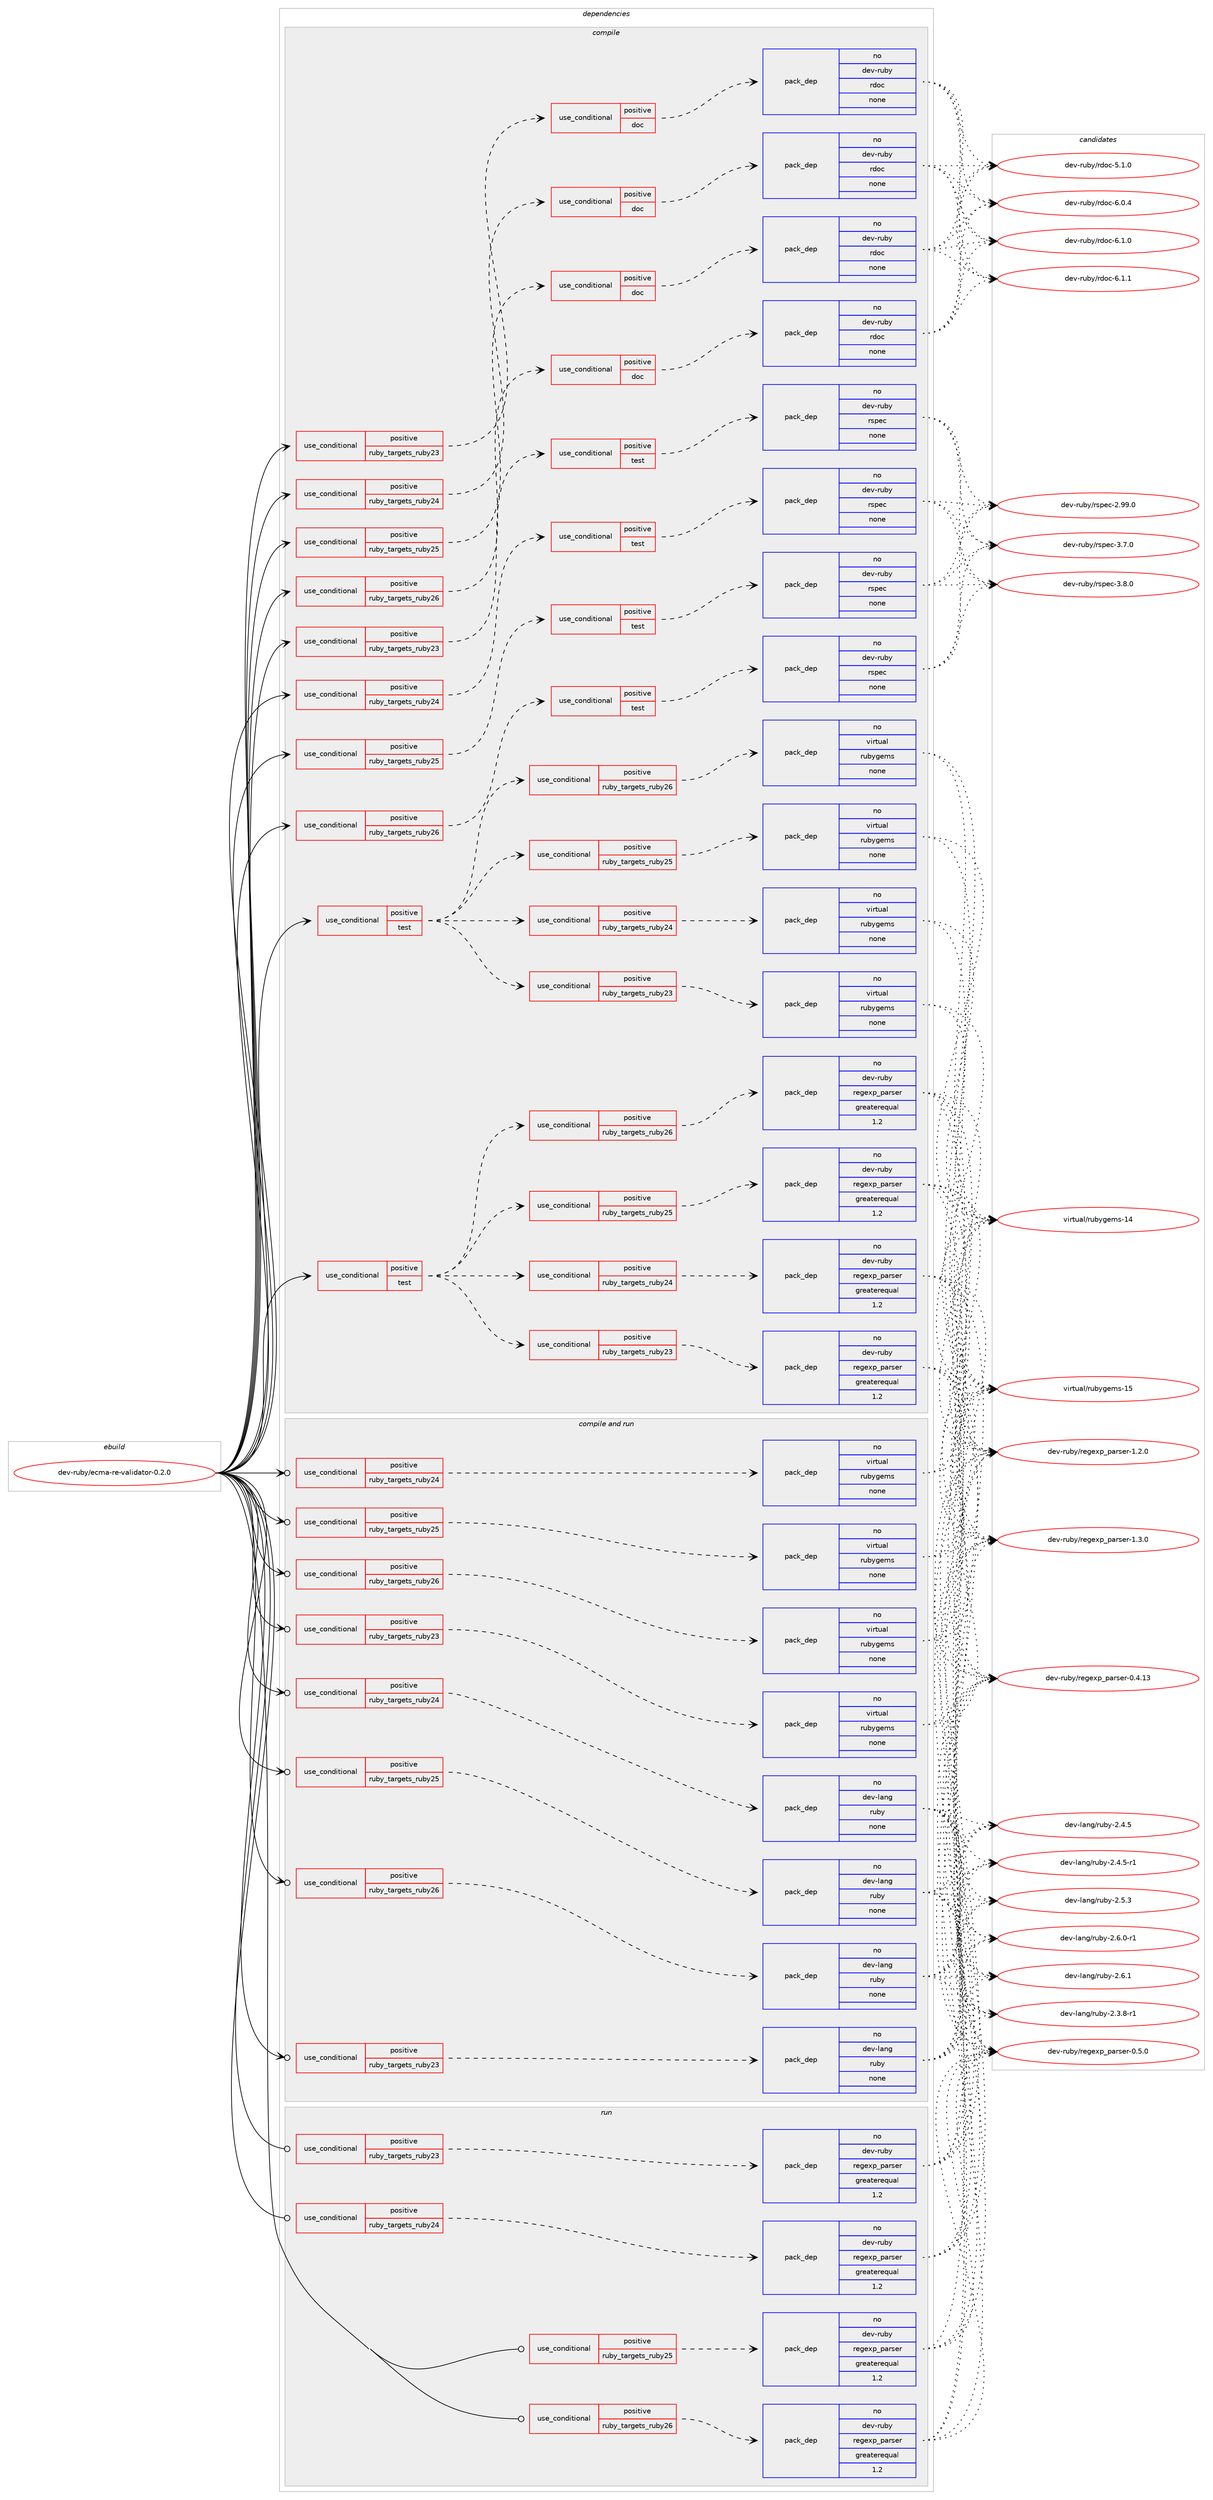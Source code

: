 digraph prolog {

# *************
# Graph options
# *************

newrank=true;
concentrate=true;
compound=true;
graph [rankdir=LR,fontname=Helvetica,fontsize=10,ranksep=1.5];#, ranksep=2.5, nodesep=0.2];
edge  [arrowhead=vee];
node  [fontname=Helvetica,fontsize=10];

# **********
# The ebuild
# **********

subgraph cluster_leftcol {
color=gray;
rank=same;
label=<<i>ebuild</i>>;
id [label="dev-ruby/ecma-re-validator-0.2.0", color=red, width=4, href="../dev-ruby/ecma-re-validator-0.2.0.svg"];
}

# ****************
# The dependencies
# ****************

subgraph cluster_midcol {
color=gray;
label=<<i>dependencies</i>>;
subgraph cluster_compile {
fillcolor="#eeeeee";
style=filled;
label=<<i>compile</i>>;
subgraph cond398666 {
dependency1491118 [label=<<TABLE BORDER="0" CELLBORDER="1" CELLSPACING="0" CELLPADDING="4"><TR><TD ROWSPAN="3" CELLPADDING="10">use_conditional</TD></TR><TR><TD>positive</TD></TR><TR><TD>ruby_targets_ruby23</TD></TR></TABLE>>, shape=none, color=red];
subgraph cond398667 {
dependency1491119 [label=<<TABLE BORDER="0" CELLBORDER="1" CELLSPACING="0" CELLPADDING="4"><TR><TD ROWSPAN="3" CELLPADDING="10">use_conditional</TD></TR><TR><TD>positive</TD></TR><TR><TD>doc</TD></TR></TABLE>>, shape=none, color=red];
subgraph pack1069008 {
dependency1491120 [label=<<TABLE BORDER="0" CELLBORDER="1" CELLSPACING="0" CELLPADDING="4" WIDTH="220"><TR><TD ROWSPAN="6" CELLPADDING="30">pack_dep</TD></TR><TR><TD WIDTH="110">no</TD></TR><TR><TD>dev-ruby</TD></TR><TR><TD>rdoc</TD></TR><TR><TD>none</TD></TR><TR><TD></TD></TR></TABLE>>, shape=none, color=blue];
}
dependency1491119:e -> dependency1491120:w [weight=20,style="dashed",arrowhead="vee"];
}
dependency1491118:e -> dependency1491119:w [weight=20,style="dashed",arrowhead="vee"];
}
id:e -> dependency1491118:w [weight=20,style="solid",arrowhead="vee"];
subgraph cond398668 {
dependency1491121 [label=<<TABLE BORDER="0" CELLBORDER="1" CELLSPACING="0" CELLPADDING="4"><TR><TD ROWSPAN="3" CELLPADDING="10">use_conditional</TD></TR><TR><TD>positive</TD></TR><TR><TD>ruby_targets_ruby23</TD></TR></TABLE>>, shape=none, color=red];
subgraph cond398669 {
dependency1491122 [label=<<TABLE BORDER="0" CELLBORDER="1" CELLSPACING="0" CELLPADDING="4"><TR><TD ROWSPAN="3" CELLPADDING="10">use_conditional</TD></TR><TR><TD>positive</TD></TR><TR><TD>test</TD></TR></TABLE>>, shape=none, color=red];
subgraph pack1069009 {
dependency1491123 [label=<<TABLE BORDER="0" CELLBORDER="1" CELLSPACING="0" CELLPADDING="4" WIDTH="220"><TR><TD ROWSPAN="6" CELLPADDING="30">pack_dep</TD></TR><TR><TD WIDTH="110">no</TD></TR><TR><TD>dev-ruby</TD></TR><TR><TD>rspec</TD></TR><TR><TD>none</TD></TR><TR><TD></TD></TR></TABLE>>, shape=none, color=blue];
}
dependency1491122:e -> dependency1491123:w [weight=20,style="dashed",arrowhead="vee"];
}
dependency1491121:e -> dependency1491122:w [weight=20,style="dashed",arrowhead="vee"];
}
id:e -> dependency1491121:w [weight=20,style="solid",arrowhead="vee"];
subgraph cond398670 {
dependency1491124 [label=<<TABLE BORDER="0" CELLBORDER="1" CELLSPACING="0" CELLPADDING="4"><TR><TD ROWSPAN="3" CELLPADDING="10">use_conditional</TD></TR><TR><TD>positive</TD></TR><TR><TD>ruby_targets_ruby24</TD></TR></TABLE>>, shape=none, color=red];
subgraph cond398671 {
dependency1491125 [label=<<TABLE BORDER="0" CELLBORDER="1" CELLSPACING="0" CELLPADDING="4"><TR><TD ROWSPAN="3" CELLPADDING="10">use_conditional</TD></TR><TR><TD>positive</TD></TR><TR><TD>doc</TD></TR></TABLE>>, shape=none, color=red];
subgraph pack1069010 {
dependency1491126 [label=<<TABLE BORDER="0" CELLBORDER="1" CELLSPACING="0" CELLPADDING="4" WIDTH="220"><TR><TD ROWSPAN="6" CELLPADDING="30">pack_dep</TD></TR><TR><TD WIDTH="110">no</TD></TR><TR><TD>dev-ruby</TD></TR><TR><TD>rdoc</TD></TR><TR><TD>none</TD></TR><TR><TD></TD></TR></TABLE>>, shape=none, color=blue];
}
dependency1491125:e -> dependency1491126:w [weight=20,style="dashed",arrowhead="vee"];
}
dependency1491124:e -> dependency1491125:w [weight=20,style="dashed",arrowhead="vee"];
}
id:e -> dependency1491124:w [weight=20,style="solid",arrowhead="vee"];
subgraph cond398672 {
dependency1491127 [label=<<TABLE BORDER="0" CELLBORDER="1" CELLSPACING="0" CELLPADDING="4"><TR><TD ROWSPAN="3" CELLPADDING="10">use_conditional</TD></TR><TR><TD>positive</TD></TR><TR><TD>ruby_targets_ruby24</TD></TR></TABLE>>, shape=none, color=red];
subgraph cond398673 {
dependency1491128 [label=<<TABLE BORDER="0" CELLBORDER="1" CELLSPACING="0" CELLPADDING="4"><TR><TD ROWSPAN="3" CELLPADDING="10">use_conditional</TD></TR><TR><TD>positive</TD></TR><TR><TD>test</TD></TR></TABLE>>, shape=none, color=red];
subgraph pack1069011 {
dependency1491129 [label=<<TABLE BORDER="0" CELLBORDER="1" CELLSPACING="0" CELLPADDING="4" WIDTH="220"><TR><TD ROWSPAN="6" CELLPADDING="30">pack_dep</TD></TR><TR><TD WIDTH="110">no</TD></TR><TR><TD>dev-ruby</TD></TR><TR><TD>rspec</TD></TR><TR><TD>none</TD></TR><TR><TD></TD></TR></TABLE>>, shape=none, color=blue];
}
dependency1491128:e -> dependency1491129:w [weight=20,style="dashed",arrowhead="vee"];
}
dependency1491127:e -> dependency1491128:w [weight=20,style="dashed",arrowhead="vee"];
}
id:e -> dependency1491127:w [weight=20,style="solid",arrowhead="vee"];
subgraph cond398674 {
dependency1491130 [label=<<TABLE BORDER="0" CELLBORDER="1" CELLSPACING="0" CELLPADDING="4"><TR><TD ROWSPAN="3" CELLPADDING="10">use_conditional</TD></TR><TR><TD>positive</TD></TR><TR><TD>ruby_targets_ruby25</TD></TR></TABLE>>, shape=none, color=red];
subgraph cond398675 {
dependency1491131 [label=<<TABLE BORDER="0" CELLBORDER="1" CELLSPACING="0" CELLPADDING="4"><TR><TD ROWSPAN="3" CELLPADDING="10">use_conditional</TD></TR><TR><TD>positive</TD></TR><TR><TD>doc</TD></TR></TABLE>>, shape=none, color=red];
subgraph pack1069012 {
dependency1491132 [label=<<TABLE BORDER="0" CELLBORDER="1" CELLSPACING="0" CELLPADDING="4" WIDTH="220"><TR><TD ROWSPAN="6" CELLPADDING="30">pack_dep</TD></TR><TR><TD WIDTH="110">no</TD></TR><TR><TD>dev-ruby</TD></TR><TR><TD>rdoc</TD></TR><TR><TD>none</TD></TR><TR><TD></TD></TR></TABLE>>, shape=none, color=blue];
}
dependency1491131:e -> dependency1491132:w [weight=20,style="dashed",arrowhead="vee"];
}
dependency1491130:e -> dependency1491131:w [weight=20,style="dashed",arrowhead="vee"];
}
id:e -> dependency1491130:w [weight=20,style="solid",arrowhead="vee"];
subgraph cond398676 {
dependency1491133 [label=<<TABLE BORDER="0" CELLBORDER="1" CELLSPACING="0" CELLPADDING="4"><TR><TD ROWSPAN="3" CELLPADDING="10">use_conditional</TD></TR><TR><TD>positive</TD></TR><TR><TD>ruby_targets_ruby25</TD></TR></TABLE>>, shape=none, color=red];
subgraph cond398677 {
dependency1491134 [label=<<TABLE BORDER="0" CELLBORDER="1" CELLSPACING="0" CELLPADDING="4"><TR><TD ROWSPAN="3" CELLPADDING="10">use_conditional</TD></TR><TR><TD>positive</TD></TR><TR><TD>test</TD></TR></TABLE>>, shape=none, color=red];
subgraph pack1069013 {
dependency1491135 [label=<<TABLE BORDER="0" CELLBORDER="1" CELLSPACING="0" CELLPADDING="4" WIDTH="220"><TR><TD ROWSPAN="6" CELLPADDING="30">pack_dep</TD></TR><TR><TD WIDTH="110">no</TD></TR><TR><TD>dev-ruby</TD></TR><TR><TD>rspec</TD></TR><TR><TD>none</TD></TR><TR><TD></TD></TR></TABLE>>, shape=none, color=blue];
}
dependency1491134:e -> dependency1491135:w [weight=20,style="dashed",arrowhead="vee"];
}
dependency1491133:e -> dependency1491134:w [weight=20,style="dashed",arrowhead="vee"];
}
id:e -> dependency1491133:w [weight=20,style="solid",arrowhead="vee"];
subgraph cond398678 {
dependency1491136 [label=<<TABLE BORDER="0" CELLBORDER="1" CELLSPACING="0" CELLPADDING="4"><TR><TD ROWSPAN="3" CELLPADDING="10">use_conditional</TD></TR><TR><TD>positive</TD></TR><TR><TD>ruby_targets_ruby26</TD></TR></TABLE>>, shape=none, color=red];
subgraph cond398679 {
dependency1491137 [label=<<TABLE BORDER="0" CELLBORDER="1" CELLSPACING="0" CELLPADDING="4"><TR><TD ROWSPAN="3" CELLPADDING="10">use_conditional</TD></TR><TR><TD>positive</TD></TR><TR><TD>doc</TD></TR></TABLE>>, shape=none, color=red];
subgraph pack1069014 {
dependency1491138 [label=<<TABLE BORDER="0" CELLBORDER="1" CELLSPACING="0" CELLPADDING="4" WIDTH="220"><TR><TD ROWSPAN="6" CELLPADDING="30">pack_dep</TD></TR><TR><TD WIDTH="110">no</TD></TR><TR><TD>dev-ruby</TD></TR><TR><TD>rdoc</TD></TR><TR><TD>none</TD></TR><TR><TD></TD></TR></TABLE>>, shape=none, color=blue];
}
dependency1491137:e -> dependency1491138:w [weight=20,style="dashed",arrowhead="vee"];
}
dependency1491136:e -> dependency1491137:w [weight=20,style="dashed",arrowhead="vee"];
}
id:e -> dependency1491136:w [weight=20,style="solid",arrowhead="vee"];
subgraph cond398680 {
dependency1491139 [label=<<TABLE BORDER="0" CELLBORDER="1" CELLSPACING="0" CELLPADDING="4"><TR><TD ROWSPAN="3" CELLPADDING="10">use_conditional</TD></TR><TR><TD>positive</TD></TR><TR><TD>ruby_targets_ruby26</TD></TR></TABLE>>, shape=none, color=red];
subgraph cond398681 {
dependency1491140 [label=<<TABLE BORDER="0" CELLBORDER="1" CELLSPACING="0" CELLPADDING="4"><TR><TD ROWSPAN="3" CELLPADDING="10">use_conditional</TD></TR><TR><TD>positive</TD></TR><TR><TD>test</TD></TR></TABLE>>, shape=none, color=red];
subgraph pack1069015 {
dependency1491141 [label=<<TABLE BORDER="0" CELLBORDER="1" CELLSPACING="0" CELLPADDING="4" WIDTH="220"><TR><TD ROWSPAN="6" CELLPADDING="30">pack_dep</TD></TR><TR><TD WIDTH="110">no</TD></TR><TR><TD>dev-ruby</TD></TR><TR><TD>rspec</TD></TR><TR><TD>none</TD></TR><TR><TD></TD></TR></TABLE>>, shape=none, color=blue];
}
dependency1491140:e -> dependency1491141:w [weight=20,style="dashed",arrowhead="vee"];
}
dependency1491139:e -> dependency1491140:w [weight=20,style="dashed",arrowhead="vee"];
}
id:e -> dependency1491139:w [weight=20,style="solid",arrowhead="vee"];
subgraph cond398682 {
dependency1491142 [label=<<TABLE BORDER="0" CELLBORDER="1" CELLSPACING="0" CELLPADDING="4"><TR><TD ROWSPAN="3" CELLPADDING="10">use_conditional</TD></TR><TR><TD>positive</TD></TR><TR><TD>test</TD></TR></TABLE>>, shape=none, color=red];
subgraph cond398683 {
dependency1491143 [label=<<TABLE BORDER="0" CELLBORDER="1" CELLSPACING="0" CELLPADDING="4"><TR><TD ROWSPAN="3" CELLPADDING="10">use_conditional</TD></TR><TR><TD>positive</TD></TR><TR><TD>ruby_targets_ruby23</TD></TR></TABLE>>, shape=none, color=red];
subgraph pack1069016 {
dependency1491144 [label=<<TABLE BORDER="0" CELLBORDER="1" CELLSPACING="0" CELLPADDING="4" WIDTH="220"><TR><TD ROWSPAN="6" CELLPADDING="30">pack_dep</TD></TR><TR><TD WIDTH="110">no</TD></TR><TR><TD>dev-ruby</TD></TR><TR><TD>regexp_parser</TD></TR><TR><TD>greaterequal</TD></TR><TR><TD>1.2</TD></TR></TABLE>>, shape=none, color=blue];
}
dependency1491143:e -> dependency1491144:w [weight=20,style="dashed",arrowhead="vee"];
}
dependency1491142:e -> dependency1491143:w [weight=20,style="dashed",arrowhead="vee"];
subgraph cond398684 {
dependency1491145 [label=<<TABLE BORDER="0" CELLBORDER="1" CELLSPACING="0" CELLPADDING="4"><TR><TD ROWSPAN="3" CELLPADDING="10">use_conditional</TD></TR><TR><TD>positive</TD></TR><TR><TD>ruby_targets_ruby24</TD></TR></TABLE>>, shape=none, color=red];
subgraph pack1069017 {
dependency1491146 [label=<<TABLE BORDER="0" CELLBORDER="1" CELLSPACING="0" CELLPADDING="4" WIDTH="220"><TR><TD ROWSPAN="6" CELLPADDING="30">pack_dep</TD></TR><TR><TD WIDTH="110">no</TD></TR><TR><TD>dev-ruby</TD></TR><TR><TD>regexp_parser</TD></TR><TR><TD>greaterequal</TD></TR><TR><TD>1.2</TD></TR></TABLE>>, shape=none, color=blue];
}
dependency1491145:e -> dependency1491146:w [weight=20,style="dashed",arrowhead="vee"];
}
dependency1491142:e -> dependency1491145:w [weight=20,style="dashed",arrowhead="vee"];
subgraph cond398685 {
dependency1491147 [label=<<TABLE BORDER="0" CELLBORDER="1" CELLSPACING="0" CELLPADDING="4"><TR><TD ROWSPAN="3" CELLPADDING="10">use_conditional</TD></TR><TR><TD>positive</TD></TR><TR><TD>ruby_targets_ruby25</TD></TR></TABLE>>, shape=none, color=red];
subgraph pack1069018 {
dependency1491148 [label=<<TABLE BORDER="0" CELLBORDER="1" CELLSPACING="0" CELLPADDING="4" WIDTH="220"><TR><TD ROWSPAN="6" CELLPADDING="30">pack_dep</TD></TR><TR><TD WIDTH="110">no</TD></TR><TR><TD>dev-ruby</TD></TR><TR><TD>regexp_parser</TD></TR><TR><TD>greaterequal</TD></TR><TR><TD>1.2</TD></TR></TABLE>>, shape=none, color=blue];
}
dependency1491147:e -> dependency1491148:w [weight=20,style="dashed",arrowhead="vee"];
}
dependency1491142:e -> dependency1491147:w [weight=20,style="dashed",arrowhead="vee"];
subgraph cond398686 {
dependency1491149 [label=<<TABLE BORDER="0" CELLBORDER="1" CELLSPACING="0" CELLPADDING="4"><TR><TD ROWSPAN="3" CELLPADDING="10">use_conditional</TD></TR><TR><TD>positive</TD></TR><TR><TD>ruby_targets_ruby26</TD></TR></TABLE>>, shape=none, color=red];
subgraph pack1069019 {
dependency1491150 [label=<<TABLE BORDER="0" CELLBORDER="1" CELLSPACING="0" CELLPADDING="4" WIDTH="220"><TR><TD ROWSPAN="6" CELLPADDING="30">pack_dep</TD></TR><TR><TD WIDTH="110">no</TD></TR><TR><TD>dev-ruby</TD></TR><TR><TD>regexp_parser</TD></TR><TR><TD>greaterequal</TD></TR><TR><TD>1.2</TD></TR></TABLE>>, shape=none, color=blue];
}
dependency1491149:e -> dependency1491150:w [weight=20,style="dashed",arrowhead="vee"];
}
dependency1491142:e -> dependency1491149:w [weight=20,style="dashed",arrowhead="vee"];
}
id:e -> dependency1491142:w [weight=20,style="solid",arrowhead="vee"];
subgraph cond398687 {
dependency1491151 [label=<<TABLE BORDER="0" CELLBORDER="1" CELLSPACING="0" CELLPADDING="4"><TR><TD ROWSPAN="3" CELLPADDING="10">use_conditional</TD></TR><TR><TD>positive</TD></TR><TR><TD>test</TD></TR></TABLE>>, shape=none, color=red];
subgraph cond398688 {
dependency1491152 [label=<<TABLE BORDER="0" CELLBORDER="1" CELLSPACING="0" CELLPADDING="4"><TR><TD ROWSPAN="3" CELLPADDING="10">use_conditional</TD></TR><TR><TD>positive</TD></TR><TR><TD>ruby_targets_ruby23</TD></TR></TABLE>>, shape=none, color=red];
subgraph pack1069020 {
dependency1491153 [label=<<TABLE BORDER="0" CELLBORDER="1" CELLSPACING="0" CELLPADDING="4" WIDTH="220"><TR><TD ROWSPAN="6" CELLPADDING="30">pack_dep</TD></TR><TR><TD WIDTH="110">no</TD></TR><TR><TD>virtual</TD></TR><TR><TD>rubygems</TD></TR><TR><TD>none</TD></TR><TR><TD></TD></TR></TABLE>>, shape=none, color=blue];
}
dependency1491152:e -> dependency1491153:w [weight=20,style="dashed",arrowhead="vee"];
}
dependency1491151:e -> dependency1491152:w [weight=20,style="dashed",arrowhead="vee"];
subgraph cond398689 {
dependency1491154 [label=<<TABLE BORDER="0" CELLBORDER="1" CELLSPACING="0" CELLPADDING="4"><TR><TD ROWSPAN="3" CELLPADDING="10">use_conditional</TD></TR><TR><TD>positive</TD></TR><TR><TD>ruby_targets_ruby24</TD></TR></TABLE>>, shape=none, color=red];
subgraph pack1069021 {
dependency1491155 [label=<<TABLE BORDER="0" CELLBORDER="1" CELLSPACING="0" CELLPADDING="4" WIDTH="220"><TR><TD ROWSPAN="6" CELLPADDING="30">pack_dep</TD></TR><TR><TD WIDTH="110">no</TD></TR><TR><TD>virtual</TD></TR><TR><TD>rubygems</TD></TR><TR><TD>none</TD></TR><TR><TD></TD></TR></TABLE>>, shape=none, color=blue];
}
dependency1491154:e -> dependency1491155:w [weight=20,style="dashed",arrowhead="vee"];
}
dependency1491151:e -> dependency1491154:w [weight=20,style="dashed",arrowhead="vee"];
subgraph cond398690 {
dependency1491156 [label=<<TABLE BORDER="0" CELLBORDER="1" CELLSPACING="0" CELLPADDING="4"><TR><TD ROWSPAN="3" CELLPADDING="10">use_conditional</TD></TR><TR><TD>positive</TD></TR><TR><TD>ruby_targets_ruby25</TD></TR></TABLE>>, shape=none, color=red];
subgraph pack1069022 {
dependency1491157 [label=<<TABLE BORDER="0" CELLBORDER="1" CELLSPACING="0" CELLPADDING="4" WIDTH="220"><TR><TD ROWSPAN="6" CELLPADDING="30">pack_dep</TD></TR><TR><TD WIDTH="110">no</TD></TR><TR><TD>virtual</TD></TR><TR><TD>rubygems</TD></TR><TR><TD>none</TD></TR><TR><TD></TD></TR></TABLE>>, shape=none, color=blue];
}
dependency1491156:e -> dependency1491157:w [weight=20,style="dashed",arrowhead="vee"];
}
dependency1491151:e -> dependency1491156:w [weight=20,style="dashed",arrowhead="vee"];
subgraph cond398691 {
dependency1491158 [label=<<TABLE BORDER="0" CELLBORDER="1" CELLSPACING="0" CELLPADDING="4"><TR><TD ROWSPAN="3" CELLPADDING="10">use_conditional</TD></TR><TR><TD>positive</TD></TR><TR><TD>ruby_targets_ruby26</TD></TR></TABLE>>, shape=none, color=red];
subgraph pack1069023 {
dependency1491159 [label=<<TABLE BORDER="0" CELLBORDER="1" CELLSPACING="0" CELLPADDING="4" WIDTH="220"><TR><TD ROWSPAN="6" CELLPADDING="30">pack_dep</TD></TR><TR><TD WIDTH="110">no</TD></TR><TR><TD>virtual</TD></TR><TR><TD>rubygems</TD></TR><TR><TD>none</TD></TR><TR><TD></TD></TR></TABLE>>, shape=none, color=blue];
}
dependency1491158:e -> dependency1491159:w [weight=20,style="dashed",arrowhead="vee"];
}
dependency1491151:e -> dependency1491158:w [weight=20,style="dashed",arrowhead="vee"];
}
id:e -> dependency1491151:w [weight=20,style="solid",arrowhead="vee"];
}
subgraph cluster_compileandrun {
fillcolor="#eeeeee";
style=filled;
label=<<i>compile and run</i>>;
subgraph cond398692 {
dependency1491160 [label=<<TABLE BORDER="0" CELLBORDER="1" CELLSPACING="0" CELLPADDING="4"><TR><TD ROWSPAN="3" CELLPADDING="10">use_conditional</TD></TR><TR><TD>positive</TD></TR><TR><TD>ruby_targets_ruby23</TD></TR></TABLE>>, shape=none, color=red];
subgraph pack1069024 {
dependency1491161 [label=<<TABLE BORDER="0" CELLBORDER="1" CELLSPACING="0" CELLPADDING="4" WIDTH="220"><TR><TD ROWSPAN="6" CELLPADDING="30">pack_dep</TD></TR><TR><TD WIDTH="110">no</TD></TR><TR><TD>dev-lang</TD></TR><TR><TD>ruby</TD></TR><TR><TD>none</TD></TR><TR><TD></TD></TR></TABLE>>, shape=none, color=blue];
}
dependency1491160:e -> dependency1491161:w [weight=20,style="dashed",arrowhead="vee"];
}
id:e -> dependency1491160:w [weight=20,style="solid",arrowhead="odotvee"];
subgraph cond398693 {
dependency1491162 [label=<<TABLE BORDER="0" CELLBORDER="1" CELLSPACING="0" CELLPADDING="4"><TR><TD ROWSPAN="3" CELLPADDING="10">use_conditional</TD></TR><TR><TD>positive</TD></TR><TR><TD>ruby_targets_ruby23</TD></TR></TABLE>>, shape=none, color=red];
subgraph pack1069025 {
dependency1491163 [label=<<TABLE BORDER="0" CELLBORDER="1" CELLSPACING="0" CELLPADDING="4" WIDTH="220"><TR><TD ROWSPAN="6" CELLPADDING="30">pack_dep</TD></TR><TR><TD WIDTH="110">no</TD></TR><TR><TD>virtual</TD></TR><TR><TD>rubygems</TD></TR><TR><TD>none</TD></TR><TR><TD></TD></TR></TABLE>>, shape=none, color=blue];
}
dependency1491162:e -> dependency1491163:w [weight=20,style="dashed",arrowhead="vee"];
}
id:e -> dependency1491162:w [weight=20,style="solid",arrowhead="odotvee"];
subgraph cond398694 {
dependency1491164 [label=<<TABLE BORDER="0" CELLBORDER="1" CELLSPACING="0" CELLPADDING="4"><TR><TD ROWSPAN="3" CELLPADDING="10">use_conditional</TD></TR><TR><TD>positive</TD></TR><TR><TD>ruby_targets_ruby24</TD></TR></TABLE>>, shape=none, color=red];
subgraph pack1069026 {
dependency1491165 [label=<<TABLE BORDER="0" CELLBORDER="1" CELLSPACING="0" CELLPADDING="4" WIDTH="220"><TR><TD ROWSPAN="6" CELLPADDING="30">pack_dep</TD></TR><TR><TD WIDTH="110">no</TD></TR><TR><TD>dev-lang</TD></TR><TR><TD>ruby</TD></TR><TR><TD>none</TD></TR><TR><TD></TD></TR></TABLE>>, shape=none, color=blue];
}
dependency1491164:e -> dependency1491165:w [weight=20,style="dashed",arrowhead="vee"];
}
id:e -> dependency1491164:w [weight=20,style="solid",arrowhead="odotvee"];
subgraph cond398695 {
dependency1491166 [label=<<TABLE BORDER="0" CELLBORDER="1" CELLSPACING="0" CELLPADDING="4"><TR><TD ROWSPAN="3" CELLPADDING="10">use_conditional</TD></TR><TR><TD>positive</TD></TR><TR><TD>ruby_targets_ruby24</TD></TR></TABLE>>, shape=none, color=red];
subgraph pack1069027 {
dependency1491167 [label=<<TABLE BORDER="0" CELLBORDER="1" CELLSPACING="0" CELLPADDING="4" WIDTH="220"><TR><TD ROWSPAN="6" CELLPADDING="30">pack_dep</TD></TR><TR><TD WIDTH="110">no</TD></TR><TR><TD>virtual</TD></TR><TR><TD>rubygems</TD></TR><TR><TD>none</TD></TR><TR><TD></TD></TR></TABLE>>, shape=none, color=blue];
}
dependency1491166:e -> dependency1491167:w [weight=20,style="dashed",arrowhead="vee"];
}
id:e -> dependency1491166:w [weight=20,style="solid",arrowhead="odotvee"];
subgraph cond398696 {
dependency1491168 [label=<<TABLE BORDER="0" CELLBORDER="1" CELLSPACING="0" CELLPADDING="4"><TR><TD ROWSPAN="3" CELLPADDING="10">use_conditional</TD></TR><TR><TD>positive</TD></TR><TR><TD>ruby_targets_ruby25</TD></TR></TABLE>>, shape=none, color=red];
subgraph pack1069028 {
dependency1491169 [label=<<TABLE BORDER="0" CELLBORDER="1" CELLSPACING="0" CELLPADDING="4" WIDTH="220"><TR><TD ROWSPAN="6" CELLPADDING="30">pack_dep</TD></TR><TR><TD WIDTH="110">no</TD></TR><TR><TD>dev-lang</TD></TR><TR><TD>ruby</TD></TR><TR><TD>none</TD></TR><TR><TD></TD></TR></TABLE>>, shape=none, color=blue];
}
dependency1491168:e -> dependency1491169:w [weight=20,style="dashed",arrowhead="vee"];
}
id:e -> dependency1491168:w [weight=20,style="solid",arrowhead="odotvee"];
subgraph cond398697 {
dependency1491170 [label=<<TABLE BORDER="0" CELLBORDER="1" CELLSPACING="0" CELLPADDING="4"><TR><TD ROWSPAN="3" CELLPADDING="10">use_conditional</TD></TR><TR><TD>positive</TD></TR><TR><TD>ruby_targets_ruby25</TD></TR></TABLE>>, shape=none, color=red];
subgraph pack1069029 {
dependency1491171 [label=<<TABLE BORDER="0" CELLBORDER="1" CELLSPACING="0" CELLPADDING="4" WIDTH="220"><TR><TD ROWSPAN="6" CELLPADDING="30">pack_dep</TD></TR><TR><TD WIDTH="110">no</TD></TR><TR><TD>virtual</TD></TR><TR><TD>rubygems</TD></TR><TR><TD>none</TD></TR><TR><TD></TD></TR></TABLE>>, shape=none, color=blue];
}
dependency1491170:e -> dependency1491171:w [weight=20,style="dashed",arrowhead="vee"];
}
id:e -> dependency1491170:w [weight=20,style="solid",arrowhead="odotvee"];
subgraph cond398698 {
dependency1491172 [label=<<TABLE BORDER="0" CELLBORDER="1" CELLSPACING="0" CELLPADDING="4"><TR><TD ROWSPAN="3" CELLPADDING="10">use_conditional</TD></TR><TR><TD>positive</TD></TR><TR><TD>ruby_targets_ruby26</TD></TR></TABLE>>, shape=none, color=red];
subgraph pack1069030 {
dependency1491173 [label=<<TABLE BORDER="0" CELLBORDER="1" CELLSPACING="0" CELLPADDING="4" WIDTH="220"><TR><TD ROWSPAN="6" CELLPADDING="30">pack_dep</TD></TR><TR><TD WIDTH="110">no</TD></TR><TR><TD>dev-lang</TD></TR><TR><TD>ruby</TD></TR><TR><TD>none</TD></TR><TR><TD></TD></TR></TABLE>>, shape=none, color=blue];
}
dependency1491172:e -> dependency1491173:w [weight=20,style="dashed",arrowhead="vee"];
}
id:e -> dependency1491172:w [weight=20,style="solid",arrowhead="odotvee"];
subgraph cond398699 {
dependency1491174 [label=<<TABLE BORDER="0" CELLBORDER="1" CELLSPACING="0" CELLPADDING="4"><TR><TD ROWSPAN="3" CELLPADDING="10">use_conditional</TD></TR><TR><TD>positive</TD></TR><TR><TD>ruby_targets_ruby26</TD></TR></TABLE>>, shape=none, color=red];
subgraph pack1069031 {
dependency1491175 [label=<<TABLE BORDER="0" CELLBORDER="1" CELLSPACING="0" CELLPADDING="4" WIDTH="220"><TR><TD ROWSPAN="6" CELLPADDING="30">pack_dep</TD></TR><TR><TD WIDTH="110">no</TD></TR><TR><TD>virtual</TD></TR><TR><TD>rubygems</TD></TR><TR><TD>none</TD></TR><TR><TD></TD></TR></TABLE>>, shape=none, color=blue];
}
dependency1491174:e -> dependency1491175:w [weight=20,style="dashed",arrowhead="vee"];
}
id:e -> dependency1491174:w [weight=20,style="solid",arrowhead="odotvee"];
}
subgraph cluster_run {
fillcolor="#eeeeee";
style=filled;
label=<<i>run</i>>;
subgraph cond398700 {
dependency1491176 [label=<<TABLE BORDER="0" CELLBORDER="1" CELLSPACING="0" CELLPADDING="4"><TR><TD ROWSPAN="3" CELLPADDING="10">use_conditional</TD></TR><TR><TD>positive</TD></TR><TR><TD>ruby_targets_ruby23</TD></TR></TABLE>>, shape=none, color=red];
subgraph pack1069032 {
dependency1491177 [label=<<TABLE BORDER="0" CELLBORDER="1" CELLSPACING="0" CELLPADDING="4" WIDTH="220"><TR><TD ROWSPAN="6" CELLPADDING="30">pack_dep</TD></TR><TR><TD WIDTH="110">no</TD></TR><TR><TD>dev-ruby</TD></TR><TR><TD>regexp_parser</TD></TR><TR><TD>greaterequal</TD></TR><TR><TD>1.2</TD></TR></TABLE>>, shape=none, color=blue];
}
dependency1491176:e -> dependency1491177:w [weight=20,style="dashed",arrowhead="vee"];
}
id:e -> dependency1491176:w [weight=20,style="solid",arrowhead="odot"];
subgraph cond398701 {
dependency1491178 [label=<<TABLE BORDER="0" CELLBORDER="1" CELLSPACING="0" CELLPADDING="4"><TR><TD ROWSPAN="3" CELLPADDING="10">use_conditional</TD></TR><TR><TD>positive</TD></TR><TR><TD>ruby_targets_ruby24</TD></TR></TABLE>>, shape=none, color=red];
subgraph pack1069033 {
dependency1491179 [label=<<TABLE BORDER="0" CELLBORDER="1" CELLSPACING="0" CELLPADDING="4" WIDTH="220"><TR><TD ROWSPAN="6" CELLPADDING="30">pack_dep</TD></TR><TR><TD WIDTH="110">no</TD></TR><TR><TD>dev-ruby</TD></TR><TR><TD>regexp_parser</TD></TR><TR><TD>greaterequal</TD></TR><TR><TD>1.2</TD></TR></TABLE>>, shape=none, color=blue];
}
dependency1491178:e -> dependency1491179:w [weight=20,style="dashed",arrowhead="vee"];
}
id:e -> dependency1491178:w [weight=20,style="solid",arrowhead="odot"];
subgraph cond398702 {
dependency1491180 [label=<<TABLE BORDER="0" CELLBORDER="1" CELLSPACING="0" CELLPADDING="4"><TR><TD ROWSPAN="3" CELLPADDING="10">use_conditional</TD></TR><TR><TD>positive</TD></TR><TR><TD>ruby_targets_ruby25</TD></TR></TABLE>>, shape=none, color=red];
subgraph pack1069034 {
dependency1491181 [label=<<TABLE BORDER="0" CELLBORDER="1" CELLSPACING="0" CELLPADDING="4" WIDTH="220"><TR><TD ROWSPAN="6" CELLPADDING="30">pack_dep</TD></TR><TR><TD WIDTH="110">no</TD></TR><TR><TD>dev-ruby</TD></TR><TR><TD>regexp_parser</TD></TR><TR><TD>greaterequal</TD></TR><TR><TD>1.2</TD></TR></TABLE>>, shape=none, color=blue];
}
dependency1491180:e -> dependency1491181:w [weight=20,style="dashed",arrowhead="vee"];
}
id:e -> dependency1491180:w [weight=20,style="solid",arrowhead="odot"];
subgraph cond398703 {
dependency1491182 [label=<<TABLE BORDER="0" CELLBORDER="1" CELLSPACING="0" CELLPADDING="4"><TR><TD ROWSPAN="3" CELLPADDING="10">use_conditional</TD></TR><TR><TD>positive</TD></TR><TR><TD>ruby_targets_ruby26</TD></TR></TABLE>>, shape=none, color=red];
subgraph pack1069035 {
dependency1491183 [label=<<TABLE BORDER="0" CELLBORDER="1" CELLSPACING="0" CELLPADDING="4" WIDTH="220"><TR><TD ROWSPAN="6" CELLPADDING="30">pack_dep</TD></TR><TR><TD WIDTH="110">no</TD></TR><TR><TD>dev-ruby</TD></TR><TR><TD>regexp_parser</TD></TR><TR><TD>greaterequal</TD></TR><TR><TD>1.2</TD></TR></TABLE>>, shape=none, color=blue];
}
dependency1491182:e -> dependency1491183:w [weight=20,style="dashed",arrowhead="vee"];
}
id:e -> dependency1491182:w [weight=20,style="solid",arrowhead="odot"];
}
}

# **************
# The candidates
# **************

subgraph cluster_choices {
rank=same;
color=gray;
label=<<i>candidates</i>>;

subgraph choice1069008 {
color=black;
nodesep=1;
choice10010111845114117981214711410011199455346494648 [label="dev-ruby/rdoc-5.1.0", color=red, width=4,href="../dev-ruby/rdoc-5.1.0.svg"];
choice10010111845114117981214711410011199455446484652 [label="dev-ruby/rdoc-6.0.4", color=red, width=4,href="../dev-ruby/rdoc-6.0.4.svg"];
choice10010111845114117981214711410011199455446494648 [label="dev-ruby/rdoc-6.1.0", color=red, width=4,href="../dev-ruby/rdoc-6.1.0.svg"];
choice10010111845114117981214711410011199455446494649 [label="dev-ruby/rdoc-6.1.1", color=red, width=4,href="../dev-ruby/rdoc-6.1.1.svg"];
dependency1491120:e -> choice10010111845114117981214711410011199455346494648:w [style=dotted,weight="100"];
dependency1491120:e -> choice10010111845114117981214711410011199455446484652:w [style=dotted,weight="100"];
dependency1491120:e -> choice10010111845114117981214711410011199455446494648:w [style=dotted,weight="100"];
dependency1491120:e -> choice10010111845114117981214711410011199455446494649:w [style=dotted,weight="100"];
}
subgraph choice1069009 {
color=black;
nodesep=1;
choice1001011184511411798121471141151121019945504657574648 [label="dev-ruby/rspec-2.99.0", color=red, width=4,href="../dev-ruby/rspec-2.99.0.svg"];
choice10010111845114117981214711411511210199455146554648 [label="dev-ruby/rspec-3.7.0", color=red, width=4,href="../dev-ruby/rspec-3.7.0.svg"];
choice10010111845114117981214711411511210199455146564648 [label="dev-ruby/rspec-3.8.0", color=red, width=4,href="../dev-ruby/rspec-3.8.0.svg"];
dependency1491123:e -> choice1001011184511411798121471141151121019945504657574648:w [style=dotted,weight="100"];
dependency1491123:e -> choice10010111845114117981214711411511210199455146554648:w [style=dotted,weight="100"];
dependency1491123:e -> choice10010111845114117981214711411511210199455146564648:w [style=dotted,weight="100"];
}
subgraph choice1069010 {
color=black;
nodesep=1;
choice10010111845114117981214711410011199455346494648 [label="dev-ruby/rdoc-5.1.0", color=red, width=4,href="../dev-ruby/rdoc-5.1.0.svg"];
choice10010111845114117981214711410011199455446484652 [label="dev-ruby/rdoc-6.0.4", color=red, width=4,href="../dev-ruby/rdoc-6.0.4.svg"];
choice10010111845114117981214711410011199455446494648 [label="dev-ruby/rdoc-6.1.0", color=red, width=4,href="../dev-ruby/rdoc-6.1.0.svg"];
choice10010111845114117981214711410011199455446494649 [label="dev-ruby/rdoc-6.1.1", color=red, width=4,href="../dev-ruby/rdoc-6.1.1.svg"];
dependency1491126:e -> choice10010111845114117981214711410011199455346494648:w [style=dotted,weight="100"];
dependency1491126:e -> choice10010111845114117981214711410011199455446484652:w [style=dotted,weight="100"];
dependency1491126:e -> choice10010111845114117981214711410011199455446494648:w [style=dotted,weight="100"];
dependency1491126:e -> choice10010111845114117981214711410011199455446494649:w [style=dotted,weight="100"];
}
subgraph choice1069011 {
color=black;
nodesep=1;
choice1001011184511411798121471141151121019945504657574648 [label="dev-ruby/rspec-2.99.0", color=red, width=4,href="../dev-ruby/rspec-2.99.0.svg"];
choice10010111845114117981214711411511210199455146554648 [label="dev-ruby/rspec-3.7.0", color=red, width=4,href="../dev-ruby/rspec-3.7.0.svg"];
choice10010111845114117981214711411511210199455146564648 [label="dev-ruby/rspec-3.8.0", color=red, width=4,href="../dev-ruby/rspec-3.8.0.svg"];
dependency1491129:e -> choice1001011184511411798121471141151121019945504657574648:w [style=dotted,weight="100"];
dependency1491129:e -> choice10010111845114117981214711411511210199455146554648:w [style=dotted,weight="100"];
dependency1491129:e -> choice10010111845114117981214711411511210199455146564648:w [style=dotted,weight="100"];
}
subgraph choice1069012 {
color=black;
nodesep=1;
choice10010111845114117981214711410011199455346494648 [label="dev-ruby/rdoc-5.1.0", color=red, width=4,href="../dev-ruby/rdoc-5.1.0.svg"];
choice10010111845114117981214711410011199455446484652 [label="dev-ruby/rdoc-6.0.4", color=red, width=4,href="../dev-ruby/rdoc-6.0.4.svg"];
choice10010111845114117981214711410011199455446494648 [label="dev-ruby/rdoc-6.1.0", color=red, width=4,href="../dev-ruby/rdoc-6.1.0.svg"];
choice10010111845114117981214711410011199455446494649 [label="dev-ruby/rdoc-6.1.1", color=red, width=4,href="../dev-ruby/rdoc-6.1.1.svg"];
dependency1491132:e -> choice10010111845114117981214711410011199455346494648:w [style=dotted,weight="100"];
dependency1491132:e -> choice10010111845114117981214711410011199455446484652:w [style=dotted,weight="100"];
dependency1491132:e -> choice10010111845114117981214711410011199455446494648:w [style=dotted,weight="100"];
dependency1491132:e -> choice10010111845114117981214711410011199455446494649:w [style=dotted,weight="100"];
}
subgraph choice1069013 {
color=black;
nodesep=1;
choice1001011184511411798121471141151121019945504657574648 [label="dev-ruby/rspec-2.99.0", color=red, width=4,href="../dev-ruby/rspec-2.99.0.svg"];
choice10010111845114117981214711411511210199455146554648 [label="dev-ruby/rspec-3.7.0", color=red, width=4,href="../dev-ruby/rspec-3.7.0.svg"];
choice10010111845114117981214711411511210199455146564648 [label="dev-ruby/rspec-3.8.0", color=red, width=4,href="../dev-ruby/rspec-3.8.0.svg"];
dependency1491135:e -> choice1001011184511411798121471141151121019945504657574648:w [style=dotted,weight="100"];
dependency1491135:e -> choice10010111845114117981214711411511210199455146554648:w [style=dotted,weight="100"];
dependency1491135:e -> choice10010111845114117981214711411511210199455146564648:w [style=dotted,weight="100"];
}
subgraph choice1069014 {
color=black;
nodesep=1;
choice10010111845114117981214711410011199455346494648 [label="dev-ruby/rdoc-5.1.0", color=red, width=4,href="../dev-ruby/rdoc-5.1.0.svg"];
choice10010111845114117981214711410011199455446484652 [label="dev-ruby/rdoc-6.0.4", color=red, width=4,href="../dev-ruby/rdoc-6.0.4.svg"];
choice10010111845114117981214711410011199455446494648 [label="dev-ruby/rdoc-6.1.0", color=red, width=4,href="../dev-ruby/rdoc-6.1.0.svg"];
choice10010111845114117981214711410011199455446494649 [label="dev-ruby/rdoc-6.1.1", color=red, width=4,href="../dev-ruby/rdoc-6.1.1.svg"];
dependency1491138:e -> choice10010111845114117981214711410011199455346494648:w [style=dotted,weight="100"];
dependency1491138:e -> choice10010111845114117981214711410011199455446484652:w [style=dotted,weight="100"];
dependency1491138:e -> choice10010111845114117981214711410011199455446494648:w [style=dotted,weight="100"];
dependency1491138:e -> choice10010111845114117981214711410011199455446494649:w [style=dotted,weight="100"];
}
subgraph choice1069015 {
color=black;
nodesep=1;
choice1001011184511411798121471141151121019945504657574648 [label="dev-ruby/rspec-2.99.0", color=red, width=4,href="../dev-ruby/rspec-2.99.0.svg"];
choice10010111845114117981214711411511210199455146554648 [label="dev-ruby/rspec-3.7.0", color=red, width=4,href="../dev-ruby/rspec-3.7.0.svg"];
choice10010111845114117981214711411511210199455146564648 [label="dev-ruby/rspec-3.8.0", color=red, width=4,href="../dev-ruby/rspec-3.8.0.svg"];
dependency1491141:e -> choice1001011184511411798121471141151121019945504657574648:w [style=dotted,weight="100"];
dependency1491141:e -> choice10010111845114117981214711411511210199455146554648:w [style=dotted,weight="100"];
dependency1491141:e -> choice10010111845114117981214711411511210199455146564648:w [style=dotted,weight="100"];
}
subgraph choice1069016 {
color=black;
nodesep=1;
choice100101118451141179812147114101103101120112951129711411510111445484652464951 [label="dev-ruby/regexp_parser-0.4.13", color=red, width=4,href="../dev-ruby/regexp_parser-0.4.13.svg"];
choice1001011184511411798121471141011031011201129511297114115101114454846534648 [label="dev-ruby/regexp_parser-0.5.0", color=red, width=4,href="../dev-ruby/regexp_parser-0.5.0.svg"];
choice1001011184511411798121471141011031011201129511297114115101114454946504648 [label="dev-ruby/regexp_parser-1.2.0", color=red, width=4,href="../dev-ruby/regexp_parser-1.2.0.svg"];
choice1001011184511411798121471141011031011201129511297114115101114454946514648 [label="dev-ruby/regexp_parser-1.3.0", color=red, width=4,href="../dev-ruby/regexp_parser-1.3.0.svg"];
dependency1491144:e -> choice100101118451141179812147114101103101120112951129711411510111445484652464951:w [style=dotted,weight="100"];
dependency1491144:e -> choice1001011184511411798121471141011031011201129511297114115101114454846534648:w [style=dotted,weight="100"];
dependency1491144:e -> choice1001011184511411798121471141011031011201129511297114115101114454946504648:w [style=dotted,weight="100"];
dependency1491144:e -> choice1001011184511411798121471141011031011201129511297114115101114454946514648:w [style=dotted,weight="100"];
}
subgraph choice1069017 {
color=black;
nodesep=1;
choice100101118451141179812147114101103101120112951129711411510111445484652464951 [label="dev-ruby/regexp_parser-0.4.13", color=red, width=4,href="../dev-ruby/regexp_parser-0.4.13.svg"];
choice1001011184511411798121471141011031011201129511297114115101114454846534648 [label="dev-ruby/regexp_parser-0.5.0", color=red, width=4,href="../dev-ruby/regexp_parser-0.5.0.svg"];
choice1001011184511411798121471141011031011201129511297114115101114454946504648 [label="dev-ruby/regexp_parser-1.2.0", color=red, width=4,href="../dev-ruby/regexp_parser-1.2.0.svg"];
choice1001011184511411798121471141011031011201129511297114115101114454946514648 [label="dev-ruby/regexp_parser-1.3.0", color=red, width=4,href="../dev-ruby/regexp_parser-1.3.0.svg"];
dependency1491146:e -> choice100101118451141179812147114101103101120112951129711411510111445484652464951:w [style=dotted,weight="100"];
dependency1491146:e -> choice1001011184511411798121471141011031011201129511297114115101114454846534648:w [style=dotted,weight="100"];
dependency1491146:e -> choice1001011184511411798121471141011031011201129511297114115101114454946504648:w [style=dotted,weight="100"];
dependency1491146:e -> choice1001011184511411798121471141011031011201129511297114115101114454946514648:w [style=dotted,weight="100"];
}
subgraph choice1069018 {
color=black;
nodesep=1;
choice100101118451141179812147114101103101120112951129711411510111445484652464951 [label="dev-ruby/regexp_parser-0.4.13", color=red, width=4,href="../dev-ruby/regexp_parser-0.4.13.svg"];
choice1001011184511411798121471141011031011201129511297114115101114454846534648 [label="dev-ruby/regexp_parser-0.5.0", color=red, width=4,href="../dev-ruby/regexp_parser-0.5.0.svg"];
choice1001011184511411798121471141011031011201129511297114115101114454946504648 [label="dev-ruby/regexp_parser-1.2.0", color=red, width=4,href="../dev-ruby/regexp_parser-1.2.0.svg"];
choice1001011184511411798121471141011031011201129511297114115101114454946514648 [label="dev-ruby/regexp_parser-1.3.0", color=red, width=4,href="../dev-ruby/regexp_parser-1.3.0.svg"];
dependency1491148:e -> choice100101118451141179812147114101103101120112951129711411510111445484652464951:w [style=dotted,weight="100"];
dependency1491148:e -> choice1001011184511411798121471141011031011201129511297114115101114454846534648:w [style=dotted,weight="100"];
dependency1491148:e -> choice1001011184511411798121471141011031011201129511297114115101114454946504648:w [style=dotted,weight="100"];
dependency1491148:e -> choice1001011184511411798121471141011031011201129511297114115101114454946514648:w [style=dotted,weight="100"];
}
subgraph choice1069019 {
color=black;
nodesep=1;
choice100101118451141179812147114101103101120112951129711411510111445484652464951 [label="dev-ruby/regexp_parser-0.4.13", color=red, width=4,href="../dev-ruby/regexp_parser-0.4.13.svg"];
choice1001011184511411798121471141011031011201129511297114115101114454846534648 [label="dev-ruby/regexp_parser-0.5.0", color=red, width=4,href="../dev-ruby/regexp_parser-0.5.0.svg"];
choice1001011184511411798121471141011031011201129511297114115101114454946504648 [label="dev-ruby/regexp_parser-1.2.0", color=red, width=4,href="../dev-ruby/regexp_parser-1.2.0.svg"];
choice1001011184511411798121471141011031011201129511297114115101114454946514648 [label="dev-ruby/regexp_parser-1.3.0", color=red, width=4,href="../dev-ruby/regexp_parser-1.3.0.svg"];
dependency1491150:e -> choice100101118451141179812147114101103101120112951129711411510111445484652464951:w [style=dotted,weight="100"];
dependency1491150:e -> choice1001011184511411798121471141011031011201129511297114115101114454846534648:w [style=dotted,weight="100"];
dependency1491150:e -> choice1001011184511411798121471141011031011201129511297114115101114454946504648:w [style=dotted,weight="100"];
dependency1491150:e -> choice1001011184511411798121471141011031011201129511297114115101114454946514648:w [style=dotted,weight="100"];
}
subgraph choice1069020 {
color=black;
nodesep=1;
choice118105114116117971084711411798121103101109115454952 [label="virtual/rubygems-14", color=red, width=4,href="../virtual/rubygems-14.svg"];
choice118105114116117971084711411798121103101109115454953 [label="virtual/rubygems-15", color=red, width=4,href="../virtual/rubygems-15.svg"];
dependency1491153:e -> choice118105114116117971084711411798121103101109115454952:w [style=dotted,weight="100"];
dependency1491153:e -> choice118105114116117971084711411798121103101109115454953:w [style=dotted,weight="100"];
}
subgraph choice1069021 {
color=black;
nodesep=1;
choice118105114116117971084711411798121103101109115454952 [label="virtual/rubygems-14", color=red, width=4,href="../virtual/rubygems-14.svg"];
choice118105114116117971084711411798121103101109115454953 [label="virtual/rubygems-15", color=red, width=4,href="../virtual/rubygems-15.svg"];
dependency1491155:e -> choice118105114116117971084711411798121103101109115454952:w [style=dotted,weight="100"];
dependency1491155:e -> choice118105114116117971084711411798121103101109115454953:w [style=dotted,weight="100"];
}
subgraph choice1069022 {
color=black;
nodesep=1;
choice118105114116117971084711411798121103101109115454952 [label="virtual/rubygems-14", color=red, width=4,href="../virtual/rubygems-14.svg"];
choice118105114116117971084711411798121103101109115454953 [label="virtual/rubygems-15", color=red, width=4,href="../virtual/rubygems-15.svg"];
dependency1491157:e -> choice118105114116117971084711411798121103101109115454952:w [style=dotted,weight="100"];
dependency1491157:e -> choice118105114116117971084711411798121103101109115454953:w [style=dotted,weight="100"];
}
subgraph choice1069023 {
color=black;
nodesep=1;
choice118105114116117971084711411798121103101109115454952 [label="virtual/rubygems-14", color=red, width=4,href="../virtual/rubygems-14.svg"];
choice118105114116117971084711411798121103101109115454953 [label="virtual/rubygems-15", color=red, width=4,href="../virtual/rubygems-15.svg"];
dependency1491159:e -> choice118105114116117971084711411798121103101109115454952:w [style=dotted,weight="100"];
dependency1491159:e -> choice118105114116117971084711411798121103101109115454953:w [style=dotted,weight="100"];
}
subgraph choice1069024 {
color=black;
nodesep=1;
choice100101118451089711010347114117981214550465146564511449 [label="dev-lang/ruby-2.3.8-r1", color=red, width=4,href="../dev-lang/ruby-2.3.8-r1.svg"];
choice10010111845108971101034711411798121455046524653 [label="dev-lang/ruby-2.4.5", color=red, width=4,href="../dev-lang/ruby-2.4.5.svg"];
choice100101118451089711010347114117981214550465246534511449 [label="dev-lang/ruby-2.4.5-r1", color=red, width=4,href="../dev-lang/ruby-2.4.5-r1.svg"];
choice10010111845108971101034711411798121455046534651 [label="dev-lang/ruby-2.5.3", color=red, width=4,href="../dev-lang/ruby-2.5.3.svg"];
choice100101118451089711010347114117981214550465446484511449 [label="dev-lang/ruby-2.6.0-r1", color=red, width=4,href="../dev-lang/ruby-2.6.0-r1.svg"];
choice10010111845108971101034711411798121455046544649 [label="dev-lang/ruby-2.6.1", color=red, width=4,href="../dev-lang/ruby-2.6.1.svg"];
dependency1491161:e -> choice100101118451089711010347114117981214550465146564511449:w [style=dotted,weight="100"];
dependency1491161:e -> choice10010111845108971101034711411798121455046524653:w [style=dotted,weight="100"];
dependency1491161:e -> choice100101118451089711010347114117981214550465246534511449:w [style=dotted,weight="100"];
dependency1491161:e -> choice10010111845108971101034711411798121455046534651:w [style=dotted,weight="100"];
dependency1491161:e -> choice100101118451089711010347114117981214550465446484511449:w [style=dotted,weight="100"];
dependency1491161:e -> choice10010111845108971101034711411798121455046544649:w [style=dotted,weight="100"];
}
subgraph choice1069025 {
color=black;
nodesep=1;
choice118105114116117971084711411798121103101109115454952 [label="virtual/rubygems-14", color=red, width=4,href="../virtual/rubygems-14.svg"];
choice118105114116117971084711411798121103101109115454953 [label="virtual/rubygems-15", color=red, width=4,href="../virtual/rubygems-15.svg"];
dependency1491163:e -> choice118105114116117971084711411798121103101109115454952:w [style=dotted,weight="100"];
dependency1491163:e -> choice118105114116117971084711411798121103101109115454953:w [style=dotted,weight="100"];
}
subgraph choice1069026 {
color=black;
nodesep=1;
choice100101118451089711010347114117981214550465146564511449 [label="dev-lang/ruby-2.3.8-r1", color=red, width=4,href="../dev-lang/ruby-2.3.8-r1.svg"];
choice10010111845108971101034711411798121455046524653 [label="dev-lang/ruby-2.4.5", color=red, width=4,href="../dev-lang/ruby-2.4.5.svg"];
choice100101118451089711010347114117981214550465246534511449 [label="dev-lang/ruby-2.4.5-r1", color=red, width=4,href="../dev-lang/ruby-2.4.5-r1.svg"];
choice10010111845108971101034711411798121455046534651 [label="dev-lang/ruby-2.5.3", color=red, width=4,href="../dev-lang/ruby-2.5.3.svg"];
choice100101118451089711010347114117981214550465446484511449 [label="dev-lang/ruby-2.6.0-r1", color=red, width=4,href="../dev-lang/ruby-2.6.0-r1.svg"];
choice10010111845108971101034711411798121455046544649 [label="dev-lang/ruby-2.6.1", color=red, width=4,href="../dev-lang/ruby-2.6.1.svg"];
dependency1491165:e -> choice100101118451089711010347114117981214550465146564511449:w [style=dotted,weight="100"];
dependency1491165:e -> choice10010111845108971101034711411798121455046524653:w [style=dotted,weight="100"];
dependency1491165:e -> choice100101118451089711010347114117981214550465246534511449:w [style=dotted,weight="100"];
dependency1491165:e -> choice10010111845108971101034711411798121455046534651:w [style=dotted,weight="100"];
dependency1491165:e -> choice100101118451089711010347114117981214550465446484511449:w [style=dotted,weight="100"];
dependency1491165:e -> choice10010111845108971101034711411798121455046544649:w [style=dotted,weight="100"];
}
subgraph choice1069027 {
color=black;
nodesep=1;
choice118105114116117971084711411798121103101109115454952 [label="virtual/rubygems-14", color=red, width=4,href="../virtual/rubygems-14.svg"];
choice118105114116117971084711411798121103101109115454953 [label="virtual/rubygems-15", color=red, width=4,href="../virtual/rubygems-15.svg"];
dependency1491167:e -> choice118105114116117971084711411798121103101109115454952:w [style=dotted,weight="100"];
dependency1491167:e -> choice118105114116117971084711411798121103101109115454953:w [style=dotted,weight="100"];
}
subgraph choice1069028 {
color=black;
nodesep=1;
choice100101118451089711010347114117981214550465146564511449 [label="dev-lang/ruby-2.3.8-r1", color=red, width=4,href="../dev-lang/ruby-2.3.8-r1.svg"];
choice10010111845108971101034711411798121455046524653 [label="dev-lang/ruby-2.4.5", color=red, width=4,href="../dev-lang/ruby-2.4.5.svg"];
choice100101118451089711010347114117981214550465246534511449 [label="dev-lang/ruby-2.4.5-r1", color=red, width=4,href="../dev-lang/ruby-2.4.5-r1.svg"];
choice10010111845108971101034711411798121455046534651 [label="dev-lang/ruby-2.5.3", color=red, width=4,href="../dev-lang/ruby-2.5.3.svg"];
choice100101118451089711010347114117981214550465446484511449 [label="dev-lang/ruby-2.6.0-r1", color=red, width=4,href="../dev-lang/ruby-2.6.0-r1.svg"];
choice10010111845108971101034711411798121455046544649 [label="dev-lang/ruby-2.6.1", color=red, width=4,href="../dev-lang/ruby-2.6.1.svg"];
dependency1491169:e -> choice100101118451089711010347114117981214550465146564511449:w [style=dotted,weight="100"];
dependency1491169:e -> choice10010111845108971101034711411798121455046524653:w [style=dotted,weight="100"];
dependency1491169:e -> choice100101118451089711010347114117981214550465246534511449:w [style=dotted,weight="100"];
dependency1491169:e -> choice10010111845108971101034711411798121455046534651:w [style=dotted,weight="100"];
dependency1491169:e -> choice100101118451089711010347114117981214550465446484511449:w [style=dotted,weight="100"];
dependency1491169:e -> choice10010111845108971101034711411798121455046544649:w [style=dotted,weight="100"];
}
subgraph choice1069029 {
color=black;
nodesep=1;
choice118105114116117971084711411798121103101109115454952 [label="virtual/rubygems-14", color=red, width=4,href="../virtual/rubygems-14.svg"];
choice118105114116117971084711411798121103101109115454953 [label="virtual/rubygems-15", color=red, width=4,href="../virtual/rubygems-15.svg"];
dependency1491171:e -> choice118105114116117971084711411798121103101109115454952:w [style=dotted,weight="100"];
dependency1491171:e -> choice118105114116117971084711411798121103101109115454953:w [style=dotted,weight="100"];
}
subgraph choice1069030 {
color=black;
nodesep=1;
choice100101118451089711010347114117981214550465146564511449 [label="dev-lang/ruby-2.3.8-r1", color=red, width=4,href="../dev-lang/ruby-2.3.8-r1.svg"];
choice10010111845108971101034711411798121455046524653 [label="dev-lang/ruby-2.4.5", color=red, width=4,href="../dev-lang/ruby-2.4.5.svg"];
choice100101118451089711010347114117981214550465246534511449 [label="dev-lang/ruby-2.4.5-r1", color=red, width=4,href="../dev-lang/ruby-2.4.5-r1.svg"];
choice10010111845108971101034711411798121455046534651 [label="dev-lang/ruby-2.5.3", color=red, width=4,href="../dev-lang/ruby-2.5.3.svg"];
choice100101118451089711010347114117981214550465446484511449 [label="dev-lang/ruby-2.6.0-r1", color=red, width=4,href="../dev-lang/ruby-2.6.0-r1.svg"];
choice10010111845108971101034711411798121455046544649 [label="dev-lang/ruby-2.6.1", color=red, width=4,href="../dev-lang/ruby-2.6.1.svg"];
dependency1491173:e -> choice100101118451089711010347114117981214550465146564511449:w [style=dotted,weight="100"];
dependency1491173:e -> choice10010111845108971101034711411798121455046524653:w [style=dotted,weight="100"];
dependency1491173:e -> choice100101118451089711010347114117981214550465246534511449:w [style=dotted,weight="100"];
dependency1491173:e -> choice10010111845108971101034711411798121455046534651:w [style=dotted,weight="100"];
dependency1491173:e -> choice100101118451089711010347114117981214550465446484511449:w [style=dotted,weight="100"];
dependency1491173:e -> choice10010111845108971101034711411798121455046544649:w [style=dotted,weight="100"];
}
subgraph choice1069031 {
color=black;
nodesep=1;
choice118105114116117971084711411798121103101109115454952 [label="virtual/rubygems-14", color=red, width=4,href="../virtual/rubygems-14.svg"];
choice118105114116117971084711411798121103101109115454953 [label="virtual/rubygems-15", color=red, width=4,href="../virtual/rubygems-15.svg"];
dependency1491175:e -> choice118105114116117971084711411798121103101109115454952:w [style=dotted,weight="100"];
dependency1491175:e -> choice118105114116117971084711411798121103101109115454953:w [style=dotted,weight="100"];
}
subgraph choice1069032 {
color=black;
nodesep=1;
choice100101118451141179812147114101103101120112951129711411510111445484652464951 [label="dev-ruby/regexp_parser-0.4.13", color=red, width=4,href="../dev-ruby/regexp_parser-0.4.13.svg"];
choice1001011184511411798121471141011031011201129511297114115101114454846534648 [label="dev-ruby/regexp_parser-0.5.0", color=red, width=4,href="../dev-ruby/regexp_parser-0.5.0.svg"];
choice1001011184511411798121471141011031011201129511297114115101114454946504648 [label="dev-ruby/regexp_parser-1.2.0", color=red, width=4,href="../dev-ruby/regexp_parser-1.2.0.svg"];
choice1001011184511411798121471141011031011201129511297114115101114454946514648 [label="dev-ruby/regexp_parser-1.3.0", color=red, width=4,href="../dev-ruby/regexp_parser-1.3.0.svg"];
dependency1491177:e -> choice100101118451141179812147114101103101120112951129711411510111445484652464951:w [style=dotted,weight="100"];
dependency1491177:e -> choice1001011184511411798121471141011031011201129511297114115101114454846534648:w [style=dotted,weight="100"];
dependency1491177:e -> choice1001011184511411798121471141011031011201129511297114115101114454946504648:w [style=dotted,weight="100"];
dependency1491177:e -> choice1001011184511411798121471141011031011201129511297114115101114454946514648:w [style=dotted,weight="100"];
}
subgraph choice1069033 {
color=black;
nodesep=1;
choice100101118451141179812147114101103101120112951129711411510111445484652464951 [label="dev-ruby/regexp_parser-0.4.13", color=red, width=4,href="../dev-ruby/regexp_parser-0.4.13.svg"];
choice1001011184511411798121471141011031011201129511297114115101114454846534648 [label="dev-ruby/regexp_parser-0.5.0", color=red, width=4,href="../dev-ruby/regexp_parser-0.5.0.svg"];
choice1001011184511411798121471141011031011201129511297114115101114454946504648 [label="dev-ruby/regexp_parser-1.2.0", color=red, width=4,href="../dev-ruby/regexp_parser-1.2.0.svg"];
choice1001011184511411798121471141011031011201129511297114115101114454946514648 [label="dev-ruby/regexp_parser-1.3.0", color=red, width=4,href="../dev-ruby/regexp_parser-1.3.0.svg"];
dependency1491179:e -> choice100101118451141179812147114101103101120112951129711411510111445484652464951:w [style=dotted,weight="100"];
dependency1491179:e -> choice1001011184511411798121471141011031011201129511297114115101114454846534648:w [style=dotted,weight="100"];
dependency1491179:e -> choice1001011184511411798121471141011031011201129511297114115101114454946504648:w [style=dotted,weight="100"];
dependency1491179:e -> choice1001011184511411798121471141011031011201129511297114115101114454946514648:w [style=dotted,weight="100"];
}
subgraph choice1069034 {
color=black;
nodesep=1;
choice100101118451141179812147114101103101120112951129711411510111445484652464951 [label="dev-ruby/regexp_parser-0.4.13", color=red, width=4,href="../dev-ruby/regexp_parser-0.4.13.svg"];
choice1001011184511411798121471141011031011201129511297114115101114454846534648 [label="dev-ruby/regexp_parser-0.5.0", color=red, width=4,href="../dev-ruby/regexp_parser-0.5.0.svg"];
choice1001011184511411798121471141011031011201129511297114115101114454946504648 [label="dev-ruby/regexp_parser-1.2.0", color=red, width=4,href="../dev-ruby/regexp_parser-1.2.0.svg"];
choice1001011184511411798121471141011031011201129511297114115101114454946514648 [label="dev-ruby/regexp_parser-1.3.0", color=red, width=4,href="../dev-ruby/regexp_parser-1.3.0.svg"];
dependency1491181:e -> choice100101118451141179812147114101103101120112951129711411510111445484652464951:w [style=dotted,weight="100"];
dependency1491181:e -> choice1001011184511411798121471141011031011201129511297114115101114454846534648:w [style=dotted,weight="100"];
dependency1491181:e -> choice1001011184511411798121471141011031011201129511297114115101114454946504648:w [style=dotted,weight="100"];
dependency1491181:e -> choice1001011184511411798121471141011031011201129511297114115101114454946514648:w [style=dotted,weight="100"];
}
subgraph choice1069035 {
color=black;
nodesep=1;
choice100101118451141179812147114101103101120112951129711411510111445484652464951 [label="dev-ruby/regexp_parser-0.4.13", color=red, width=4,href="../dev-ruby/regexp_parser-0.4.13.svg"];
choice1001011184511411798121471141011031011201129511297114115101114454846534648 [label="dev-ruby/regexp_parser-0.5.0", color=red, width=4,href="../dev-ruby/regexp_parser-0.5.0.svg"];
choice1001011184511411798121471141011031011201129511297114115101114454946504648 [label="dev-ruby/regexp_parser-1.2.0", color=red, width=4,href="../dev-ruby/regexp_parser-1.2.0.svg"];
choice1001011184511411798121471141011031011201129511297114115101114454946514648 [label="dev-ruby/regexp_parser-1.3.0", color=red, width=4,href="../dev-ruby/regexp_parser-1.3.0.svg"];
dependency1491183:e -> choice100101118451141179812147114101103101120112951129711411510111445484652464951:w [style=dotted,weight="100"];
dependency1491183:e -> choice1001011184511411798121471141011031011201129511297114115101114454846534648:w [style=dotted,weight="100"];
dependency1491183:e -> choice1001011184511411798121471141011031011201129511297114115101114454946504648:w [style=dotted,weight="100"];
dependency1491183:e -> choice1001011184511411798121471141011031011201129511297114115101114454946514648:w [style=dotted,weight="100"];
}
}

}
